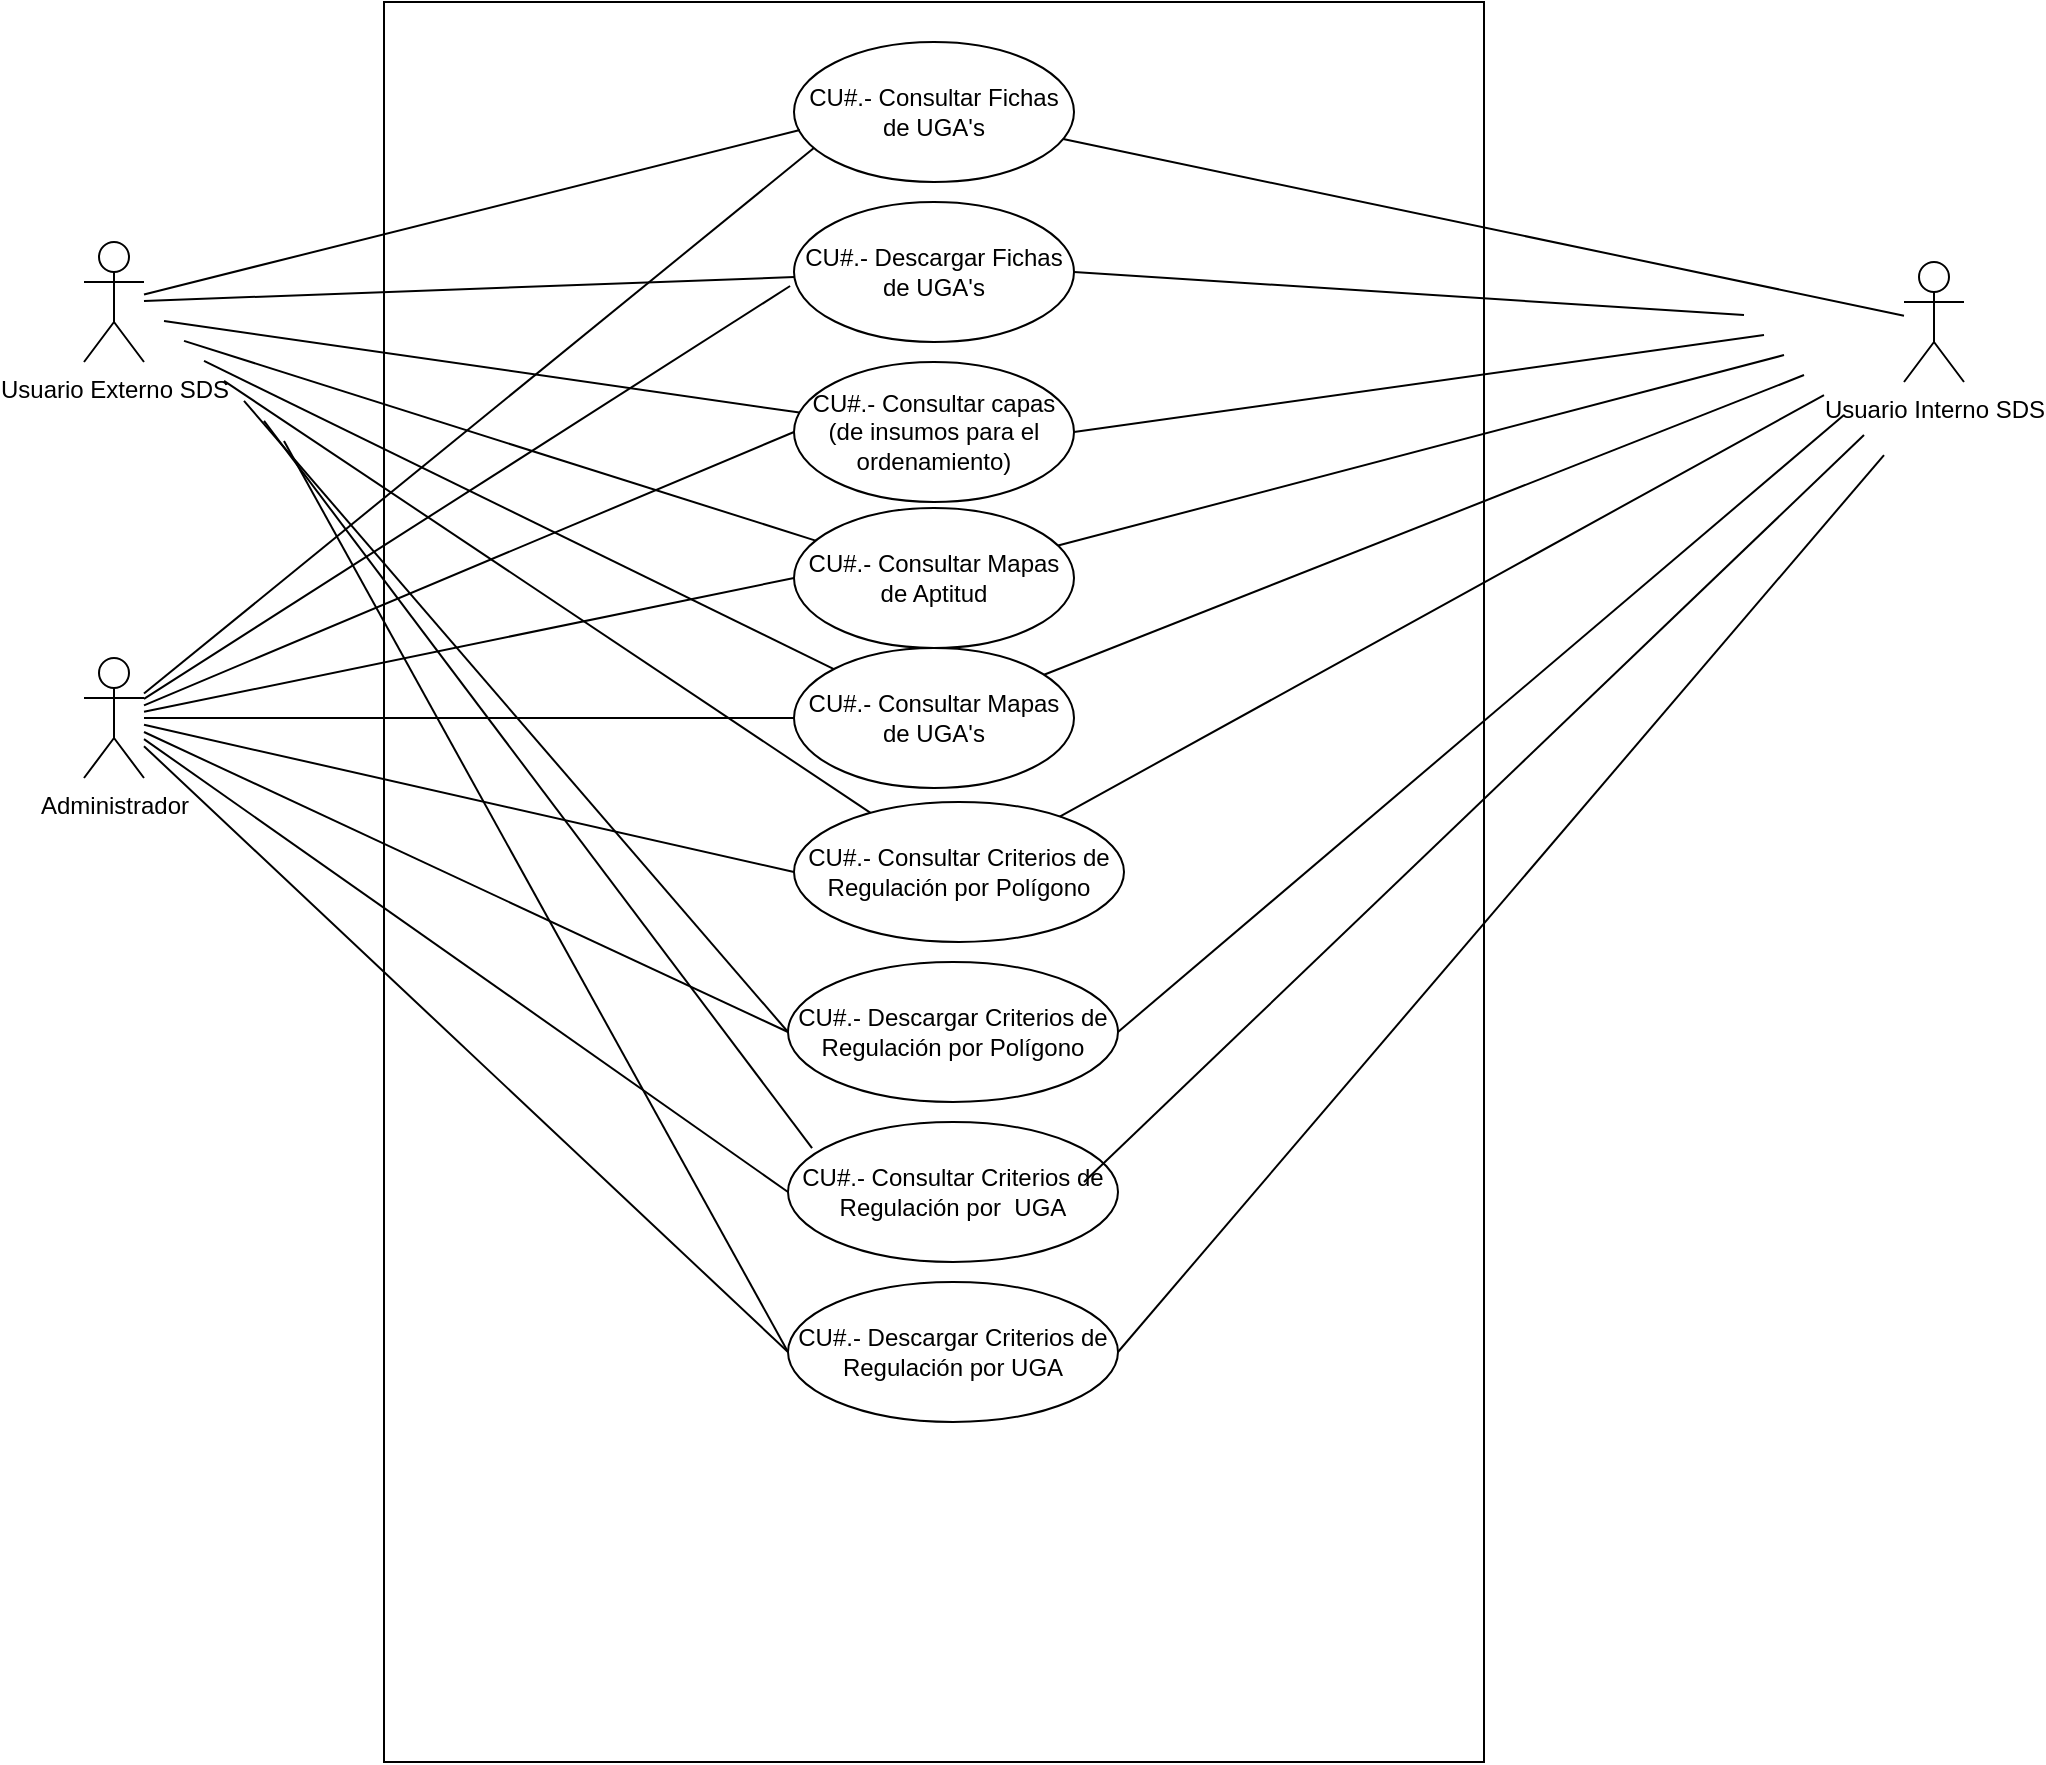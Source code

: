 <mxfile version="13.1.2" type="device"><diagram name="Page-1" id="e7e014a7-5840-1c2e-5031-d8a46d1fe8dd"><mxGraphModel dx="1422" dy="774" grid="1" gridSize="10" guides="1" tooltips="1" connect="1" arrows="1" fold="1" page="1" pageScale="1" pageWidth="1169" pageHeight="826" background="#ffffff" math="0" shadow="0"><root><mxCell id="0"/><mxCell id="1" parent="0"/><mxCell id="KqiGJf3FJq8Xuy64344d-44" value="Usuario Interno SDS" style="shape=umlActor;verticalLabelPosition=bottom;labelBackgroundColor=#ffffff;verticalAlign=top;html=1;" parent="1" vertex="1"><mxGeometry x="1060" y="220" width="30" height="60" as="geometry"/></mxCell><mxCell id="KqiGJf3FJq8Xuy64344d-46" value="Usuario Externo SDS" style="shape=umlActor;verticalLabelPosition=bottom;labelBackgroundColor=#ffffff;verticalAlign=top;html=1;" parent="1" vertex="1"><mxGeometry x="150" y="210" width="30" height="60" as="geometry"/></mxCell><mxCell id="KqiGJf3FJq8Xuy64344d-49" value="" style="rounded=0;whiteSpace=wrap;html=1;" parent="1" vertex="1"><mxGeometry x="300" y="90" width="550" height="880" as="geometry"/></mxCell><mxCell id="KqiGJf3FJq8Xuy64344d-50" value="CU#.- Consultar Fichas de UGA's" style="ellipse;whiteSpace=wrap;html=1;" parent="1" vertex="1"><mxGeometry x="505" y="110" width="140" height="70" as="geometry"/></mxCell><mxCell id="KqiGJf3FJq8Xuy64344d-51" value="CU#.- Descargar Fichas de UGA's" style="ellipse;whiteSpace=wrap;html=1;" parent="1" vertex="1"><mxGeometry x="505" y="190" width="140" height="70" as="geometry"/></mxCell><mxCell id="KqiGJf3FJq8Xuy64344d-52" value="CU#.- Consultar capas (de insumos para el ordenamiento)" style="ellipse;whiteSpace=wrap;html=1;" parent="1" vertex="1"><mxGeometry x="505" y="270" width="140" height="70" as="geometry"/></mxCell><mxCell id="KqiGJf3FJq8Xuy64344d-53" value="CU#.- Consultar Mapas de Aptitud" style="ellipse;whiteSpace=wrap;html=1;" parent="1" vertex="1"><mxGeometry x="505" y="343" width="140" height="70" as="geometry"/></mxCell><mxCell id="KqiGJf3FJq8Xuy64344d-54" value="CU#.- Consultar Mapas de UGA's" style="ellipse;whiteSpace=wrap;html=1;" parent="1" vertex="1"><mxGeometry x="505" y="413" width="140" height="70" as="geometry"/></mxCell><mxCell id="KqiGJf3FJq8Xuy64344d-55" value="CU#.- Consultar Criterios de Regulación por Polígono" style="ellipse;whiteSpace=wrap;html=1;" parent="1" vertex="1"><mxGeometry x="505" y="490" width="165" height="70" as="geometry"/></mxCell><mxCell id="KqiGJf3FJq8Xuy64344d-56" value="CU#.- Descargar Criterios de Regulación por Polígono" style="ellipse;whiteSpace=wrap;html=1;" parent="1" vertex="1"><mxGeometry x="502" y="570" width="165" height="70" as="geometry"/></mxCell><mxCell id="KqiGJf3FJq8Xuy64344d-57" value="CU#.- Consultar Criterios de Regulación por&amp;nbsp; UGA" style="ellipse;whiteSpace=wrap;html=1;" parent="1" vertex="1"><mxGeometry x="502" y="650" width="165" height="70" as="geometry"/></mxCell><mxCell id="KqiGJf3FJq8Xuy64344d-58" value="CU#.- Descargar Criterios de Regulación por UGA" style="ellipse;whiteSpace=wrap;html=1;" parent="1" vertex="1"><mxGeometry x="502" y="730" width="165" height="70" as="geometry"/></mxCell><mxCell id="KqiGJf3FJq8Xuy64344d-59" value="" style="endArrow=none;html=1;entryX=0.021;entryY=0.629;entryDx=0;entryDy=0;entryPerimeter=0;" parent="1" source="KqiGJf3FJq8Xuy64344d-46" target="KqiGJf3FJq8Xuy64344d-50" edge="1"><mxGeometry width="50" height="50" relative="1" as="geometry"><mxPoint x="580" y="480" as="sourcePoint"/><mxPoint x="630" y="430" as="targetPoint"/></mxGeometry></mxCell><mxCell id="KqiGJf3FJq8Xuy64344d-60" value="" style="endArrow=none;html=1;" parent="1" source="KqiGJf3FJq8Xuy64344d-46" target="KqiGJf3FJq8Xuy64344d-51" edge="1"><mxGeometry width="50" height="50" relative="1" as="geometry"><mxPoint x="190" y="246.24" as="sourcePoint"/><mxPoint x="517.94" y="164.03" as="targetPoint"/></mxGeometry></mxCell><mxCell id="KqiGJf3FJq8Xuy64344d-61" value="" style="endArrow=none;html=1;" parent="1" target="KqiGJf3FJq8Xuy64344d-52" edge="1"><mxGeometry width="50" height="50" relative="1" as="geometry"><mxPoint x="190" y="249.451" as="sourcePoint"/><mxPoint x="515.187" y="237.554" as="targetPoint"/></mxGeometry></mxCell><mxCell id="KqiGJf3FJq8Xuy64344d-62" value="" style="endArrow=none;html=1;" parent="1" target="KqiGJf3FJq8Xuy64344d-53" edge="1"><mxGeometry width="50" height="50" relative="1" as="geometry"><mxPoint x="200" y="259.451" as="sourcePoint"/><mxPoint x="525.187" y="247.554" as="targetPoint"/></mxGeometry></mxCell><mxCell id="KqiGJf3FJq8Xuy64344d-63" value="" style="endArrow=none;html=1;" parent="1" target="KqiGJf3FJq8Xuy64344d-54" edge="1"><mxGeometry width="50" height="50" relative="1" as="geometry"><mxPoint x="210" y="269.451" as="sourcePoint"/><mxPoint x="535.187" y="257.554" as="targetPoint"/></mxGeometry></mxCell><mxCell id="KqiGJf3FJq8Xuy64344d-64" value="" style="endArrow=none;html=1;" parent="1" target="KqiGJf3FJq8Xuy64344d-55" edge="1"><mxGeometry width="50" height="50" relative="1" as="geometry"><mxPoint x="220" y="279.451" as="sourcePoint"/><mxPoint x="545.187" y="267.554" as="targetPoint"/></mxGeometry></mxCell><mxCell id="KqiGJf3FJq8Xuy64344d-65" value="" style="endArrow=none;html=1;entryX=0;entryY=0.5;entryDx=0;entryDy=0;" parent="1" target="KqiGJf3FJq8Xuy64344d-56" edge="1"><mxGeometry width="50" height="50" relative="1" as="geometry"><mxPoint x="230" y="289.451" as="sourcePoint"/><mxPoint x="555.187" y="277.554" as="targetPoint"/></mxGeometry></mxCell><mxCell id="KqiGJf3FJq8Xuy64344d-66" value="" style="endArrow=none;html=1;entryX=0.073;entryY=0.186;entryDx=0;entryDy=0;entryPerimeter=0;" parent="1" target="KqiGJf3FJq8Xuy64344d-57" edge="1"><mxGeometry width="50" height="50" relative="1" as="geometry"><mxPoint x="240" y="299.451" as="sourcePoint"/><mxPoint x="565.187" y="287.554" as="targetPoint"/></mxGeometry></mxCell><mxCell id="KqiGJf3FJq8Xuy64344d-67" value="" style="endArrow=none;html=1;entryX=0;entryY=0.5;entryDx=0;entryDy=0;" parent="1" target="KqiGJf3FJq8Xuy64344d-58" edge="1"><mxGeometry width="50" height="50" relative="1" as="geometry"><mxPoint x="250" y="309.451" as="sourcePoint"/><mxPoint x="575.187" y="297.554" as="targetPoint"/></mxGeometry></mxCell><mxCell id="KqiGJf3FJq8Xuy64344d-68" value="" style="endArrow=none;html=1;" parent="1" source="KqiGJf3FJq8Xuy64344d-50" target="KqiGJf3FJq8Xuy64344d-44" edge="1"><mxGeometry width="50" height="50" relative="1" as="geometry"><mxPoint x="580" y="480" as="sourcePoint"/><mxPoint x="630" y="430" as="targetPoint"/></mxGeometry></mxCell><mxCell id="KqiGJf3FJq8Xuy64344d-69" value="" style="endArrow=none;html=1;exitX=1;exitY=0.5;exitDx=0;exitDy=0;" parent="1" source="KqiGJf3FJq8Xuy64344d-51" edge="1"><mxGeometry width="50" height="50" relative="1" as="geometry"><mxPoint x="648.576" y="169.647" as="sourcePoint"/><mxPoint x="980" y="246.524" as="targetPoint"/></mxGeometry></mxCell><mxCell id="KqiGJf3FJq8Xuy64344d-70" value="" style="endArrow=none;html=1;exitX=1;exitY=0.5;exitDx=0;exitDy=0;" parent="1" source="KqiGJf3FJq8Xuy64344d-52" edge="1"><mxGeometry width="50" height="50" relative="1" as="geometry"><mxPoint x="658.576" y="179.647" as="sourcePoint"/><mxPoint x="990" y="256.524" as="targetPoint"/></mxGeometry></mxCell><mxCell id="KqiGJf3FJq8Xuy64344d-71" value="" style="endArrow=none;html=1;" parent="1" source="KqiGJf3FJq8Xuy64344d-53" edge="1"><mxGeometry width="50" height="50" relative="1" as="geometry"><mxPoint x="668.576" y="189.647" as="sourcePoint"/><mxPoint x="1000" y="266.524" as="targetPoint"/></mxGeometry></mxCell><mxCell id="KqiGJf3FJq8Xuy64344d-72" value="" style="endArrow=none;html=1;" parent="1" source="KqiGJf3FJq8Xuy64344d-54" edge="1"><mxGeometry width="50" height="50" relative="1" as="geometry"><mxPoint x="678.576" y="199.647" as="sourcePoint"/><mxPoint x="1010" y="276.524" as="targetPoint"/></mxGeometry></mxCell><mxCell id="KqiGJf3FJq8Xuy64344d-73" value="" style="endArrow=none;html=1;" parent="1" source="KqiGJf3FJq8Xuy64344d-55" edge="1"><mxGeometry width="50" height="50" relative="1" as="geometry"><mxPoint x="688.576" y="209.647" as="sourcePoint"/><mxPoint x="1020" y="286.524" as="targetPoint"/></mxGeometry></mxCell><mxCell id="KqiGJf3FJq8Xuy64344d-74" value="" style="endArrow=none;html=1;exitX=1;exitY=0.5;exitDx=0;exitDy=0;" parent="1" source="KqiGJf3FJq8Xuy64344d-56" edge="1"><mxGeometry width="50" height="50" relative="1" as="geometry"><mxPoint x="698.576" y="219.647" as="sourcePoint"/><mxPoint x="1030" y="296.524" as="targetPoint"/></mxGeometry></mxCell><mxCell id="KqiGJf3FJq8Xuy64344d-75" value="" style="endArrow=none;html=1;exitX=0.897;exitY=0.429;exitDx=0;exitDy=0;exitPerimeter=0;" parent="1" source="KqiGJf3FJq8Xuy64344d-57" edge="1"><mxGeometry width="50" height="50" relative="1" as="geometry"><mxPoint x="708.576" y="229.647" as="sourcePoint"/><mxPoint x="1040" y="306.524" as="targetPoint"/></mxGeometry></mxCell><mxCell id="KqiGJf3FJq8Xuy64344d-76" value="" style="endArrow=none;html=1;exitX=1;exitY=0.5;exitDx=0;exitDy=0;" parent="1" source="KqiGJf3FJq8Xuy64344d-58" edge="1"><mxGeometry width="50" height="50" relative="1" as="geometry"><mxPoint x="718.576" y="239.647" as="sourcePoint"/><mxPoint x="1050" y="316.524" as="targetPoint"/></mxGeometry></mxCell><mxCell id="pFrO3fl8F3luAnT_G4hW-1" value="Administrador&lt;br&gt;" style="shape=umlActor;verticalLabelPosition=bottom;labelBackgroundColor=#ffffff;verticalAlign=top;html=1;outlineConnect=0;" vertex="1" parent="1"><mxGeometry x="150" y="418" width="30" height="60" as="geometry"/></mxCell><mxCell id="pFrO3fl8F3luAnT_G4hW-3" value="" style="endArrow=none;html=1;entryX=0.071;entryY=0.757;entryDx=0;entryDy=0;entryPerimeter=0;" edge="1" parent="1" source="pFrO3fl8F3luAnT_G4hW-1" target="KqiGJf3FJq8Xuy64344d-50"><mxGeometry width="50" height="50" relative="1" as="geometry"><mxPoint x="560" y="470" as="sourcePoint"/><mxPoint x="610" y="420" as="targetPoint"/></mxGeometry></mxCell><mxCell id="pFrO3fl8F3luAnT_G4hW-4" value="" style="endArrow=none;html=1;entryX=-0.014;entryY=0.6;entryDx=0;entryDy=0;entryPerimeter=0;" edge="1" parent="1" source="pFrO3fl8F3luAnT_G4hW-1" target="KqiGJf3FJq8Xuy64344d-51"><mxGeometry width="50" height="50" relative="1" as="geometry"><mxPoint x="190" y="445.783" as="sourcePoint"/><mxPoint x="524.94" y="172.99" as="targetPoint"/></mxGeometry></mxCell><mxCell id="pFrO3fl8F3luAnT_G4hW-5" value="" style="endArrow=none;html=1;entryX=0;entryY=0.5;entryDx=0;entryDy=0;" edge="1" parent="1" source="pFrO3fl8F3luAnT_G4hW-1" target="KqiGJf3FJq8Xuy64344d-52"><mxGeometry width="50" height="50" relative="1" as="geometry"><mxPoint x="200" y="455.783" as="sourcePoint"/><mxPoint x="534.94" y="182.99" as="targetPoint"/></mxGeometry></mxCell><mxCell id="pFrO3fl8F3luAnT_G4hW-6" value="" style="endArrow=none;html=1;entryX=0;entryY=0.5;entryDx=0;entryDy=0;" edge="1" parent="1" source="pFrO3fl8F3luAnT_G4hW-1" target="KqiGJf3FJq8Xuy64344d-53"><mxGeometry width="50" height="50" relative="1" as="geometry"><mxPoint x="210" y="465.783" as="sourcePoint"/><mxPoint x="544.94" y="192.99" as="targetPoint"/></mxGeometry></mxCell><mxCell id="pFrO3fl8F3luAnT_G4hW-7" value="" style="endArrow=none;html=1;entryX=0;entryY=0.5;entryDx=0;entryDy=0;" edge="1" parent="1" source="pFrO3fl8F3luAnT_G4hW-1" target="KqiGJf3FJq8Xuy64344d-54"><mxGeometry width="50" height="50" relative="1" as="geometry"><mxPoint x="220" y="475.783" as="sourcePoint"/><mxPoint x="554.94" y="202.99" as="targetPoint"/></mxGeometry></mxCell><mxCell id="pFrO3fl8F3luAnT_G4hW-8" value="" style="endArrow=none;html=1;entryX=0;entryY=0.5;entryDx=0;entryDy=0;" edge="1" parent="1" source="pFrO3fl8F3luAnT_G4hW-1" target="KqiGJf3FJq8Xuy64344d-55"><mxGeometry width="50" height="50" relative="1" as="geometry"><mxPoint x="230" y="485.783" as="sourcePoint"/><mxPoint x="564.94" y="212.99" as="targetPoint"/></mxGeometry></mxCell><mxCell id="pFrO3fl8F3luAnT_G4hW-9" value="" style="endArrow=none;html=1;entryX=0;entryY=0.5;entryDx=0;entryDy=0;" edge="1" parent="1" source="pFrO3fl8F3luAnT_G4hW-1" target="KqiGJf3FJq8Xuy64344d-56"><mxGeometry width="50" height="50" relative="1" as="geometry"><mxPoint x="240" y="495.783" as="sourcePoint"/><mxPoint x="574.94" y="222.99" as="targetPoint"/></mxGeometry></mxCell><mxCell id="pFrO3fl8F3luAnT_G4hW-10" value="" style="endArrow=none;html=1;entryX=0;entryY=0.5;entryDx=0;entryDy=0;" edge="1" parent="1" source="pFrO3fl8F3luAnT_G4hW-1" target="KqiGJf3FJq8Xuy64344d-57"><mxGeometry width="50" height="50" relative="1" as="geometry"><mxPoint x="250" y="505.783" as="sourcePoint"/><mxPoint x="584.94" y="232.99" as="targetPoint"/></mxGeometry></mxCell><mxCell id="pFrO3fl8F3luAnT_G4hW-11" value="" style="endArrow=none;html=1;entryX=0;entryY=0.5;entryDx=0;entryDy=0;" edge="1" parent="1" source="pFrO3fl8F3luAnT_G4hW-1" target="KqiGJf3FJq8Xuy64344d-58"><mxGeometry width="50" height="50" relative="1" as="geometry"><mxPoint x="260" y="515.783" as="sourcePoint"/><mxPoint x="594.94" y="242.99" as="targetPoint"/></mxGeometry></mxCell></root></mxGraphModel></diagram></mxfile>